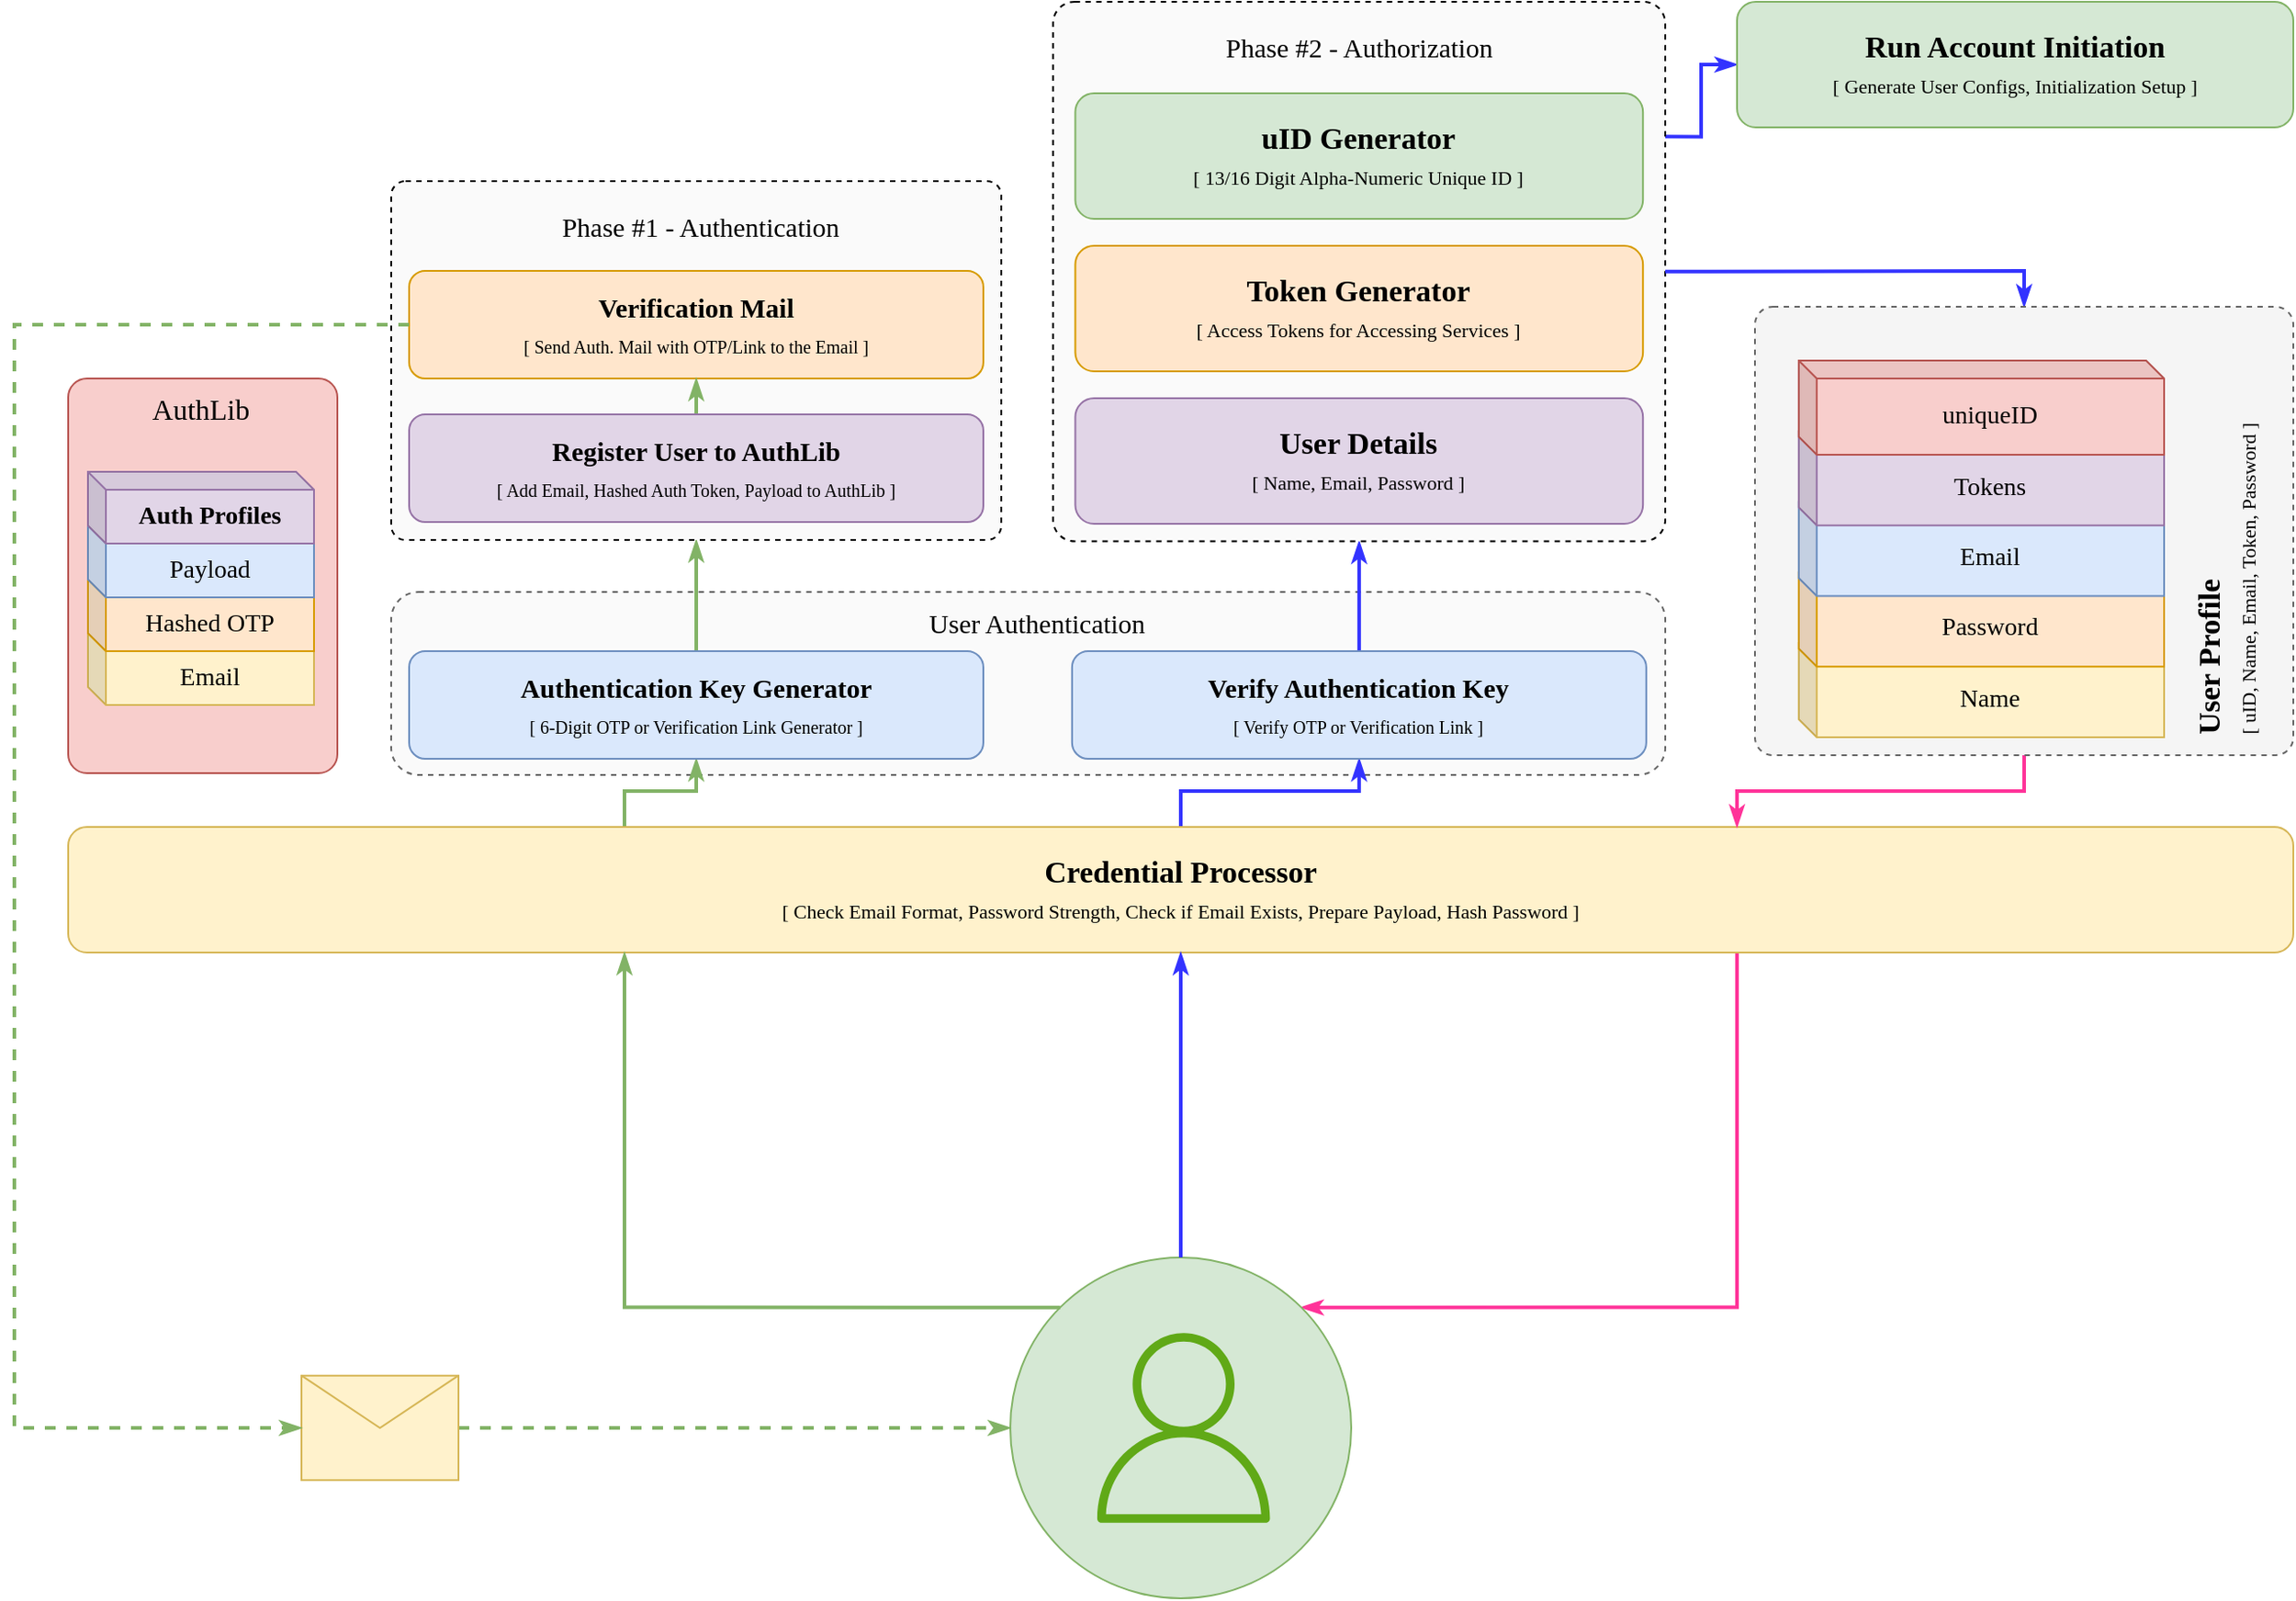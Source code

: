 <mxfile version="16.0.3" type="github">
  <diagram id="bcZGq8niX8jsSqBgnsz0" name="Page-1">
    <mxGraphModel dx="1694" dy="936" grid="1" gridSize="10" guides="1" tooltips="1" connect="1" arrows="1" fold="1" page="0" pageScale="1" pageWidth="1100" pageHeight="850" math="0" shadow="0">
      <root>
        <mxCell id="0" />
        <mxCell id="1" parent="0" />
        <mxCell id="okvVlNZ2xvB_8VoVdYBR-27" value="" style="rounded=1;whiteSpace=wrap;html=1;dashed=1;fontFamily=Work Sans;fontSource=https%3A%2F%2Ffonts.googleapis.com%2Fcss%3Ffamily%3DWork%2BSans;fontSize=16;fillColor=#FAFAFA;fontColor=#333333;strokeColor=#666666;" vertex="1" parent="1">
          <mxGeometry x="280" y="459" width="710" height="102" as="geometry" />
        </mxCell>
        <mxCell id="okvVlNZ2xvB_8VoVdYBR-78" style="edgeStyle=orthogonalEdgeStyle;rounded=0;orthogonalLoop=1;jettySize=auto;html=1;exitX=0.25;exitY=0;exitDx=0;exitDy=0;entryX=0.5;entryY=1;entryDx=0;entryDy=0;fontFamily=Work Sans;fontSource=https%3A%2F%2Ffonts.googleapis.com%2Fcss%3Ffamily%3DWork%2BSans;fontSize=8;fontColor=#0080F0;endArrow=classicThin;endFill=1;strokeColor=#82B366;strokeWidth=2;" edge="1" parent="1" source="pe7kV6N1swRoLj8WlCbN-2" target="okvVlNZ2xvB_8VoVdYBR-2">
          <mxGeometry relative="1" as="geometry" />
        </mxCell>
        <mxCell id="okvVlNZ2xvB_8VoVdYBR-80" style="edgeStyle=orthogonalEdgeStyle;rounded=0;orthogonalLoop=1;jettySize=auto;html=1;exitX=0.5;exitY=0;exitDx=0;exitDy=0;entryX=0.5;entryY=1;entryDx=0;entryDy=0;fontFamily=Work Sans;fontSource=https%3A%2F%2Ffonts.googleapis.com%2Fcss%3Ffamily%3DWork%2BSans;fontSize=8;fontColor=#0080F0;endArrow=classicThin;endFill=1;strokeColor=#3333FF;strokeWidth=2;" edge="1" parent="1" source="pe7kV6N1swRoLj8WlCbN-2" target="okvVlNZ2xvB_8VoVdYBR-23">
          <mxGeometry relative="1" as="geometry" />
        </mxCell>
        <mxCell id="okvVlNZ2xvB_8VoVdYBR-81" style="edgeStyle=orthogonalEdgeStyle;rounded=0;orthogonalLoop=1;jettySize=auto;html=1;exitX=0.75;exitY=1;exitDx=0;exitDy=0;entryX=1;entryY=0;entryDx=0;entryDy=0;fontFamily=Work Sans;fontSource=https%3A%2F%2Ffonts.googleapis.com%2Fcss%3Ffamily%3DWork%2BSans;fontSize=8;fontColor=#0080F0;endArrow=classicThin;endFill=1;strokeColor=#FF3399;strokeWidth=2;" edge="1" parent="1" source="pe7kV6N1swRoLj8WlCbN-2" target="okvVlNZ2xvB_8VoVdYBR-71">
          <mxGeometry relative="1" as="geometry">
            <Array as="points">
              <mxPoint x="1030" y="858" />
            </Array>
          </mxGeometry>
        </mxCell>
        <mxCell id="pe7kV6N1swRoLj8WlCbN-2" value="&lt;font face=&quot;Work Sans&quot; data-font-src=&quot;https://fonts.googleapis.com/css?family=Work+Sans&quot; style=&quot;line-height: 0.3&quot;&gt;&lt;b style=&quot;font-size: 17px&quot;&gt;Credential Processor&lt;/b&gt;&lt;br&gt;&lt;font style=&quot;font-size: 11px&quot;&gt;[ Check Email Format, Password Strength, Check if Email Exists, Prepare Payload, Hash Password ]&lt;/font&gt;&lt;br&gt;&lt;/font&gt;" style="rounded=1;whiteSpace=wrap;html=1;fontSize=16;fillColor=#fff2cc;strokeColor=#d6b656;" parent="1" vertex="1">
          <mxGeometry x="100" y="590" width="1240" height="70" as="geometry" />
        </mxCell>
        <mxCell id="okvVlNZ2xvB_8VoVdYBR-56" style="edgeStyle=orthogonalEdgeStyle;rounded=0;orthogonalLoop=1;jettySize=auto;html=1;exitX=0.5;exitY=0;exitDx=0;exitDy=0;entryX=0.5;entryY=1;entryDx=0;entryDy=0;fontFamily=Work Sans;fontSource=https%3A%2F%2Ffonts.googleapis.com%2Fcss%3Ffamily%3DWork%2BSans;fontSize=15;endArrow=classicThin;endFill=1;strokeColor=#82B366;strokeWidth=2;" edge="1" parent="1" source="okvVlNZ2xvB_8VoVdYBR-2" target="okvVlNZ2xvB_8VoVdYBR-50">
          <mxGeometry relative="1" as="geometry" />
        </mxCell>
        <mxCell id="okvVlNZ2xvB_8VoVdYBR-2" value="&lt;font face=&quot;Work Sans&quot; data-font-src=&quot;https://fonts.googleapis.com/css?family=Work+Sans&quot; style=&quot;line-height: 0.3&quot;&gt;&lt;b&gt;&lt;font style=&quot;font-size: 15px&quot;&gt;Authentication Key Generator&lt;/font&gt;&lt;/b&gt;&lt;br&gt;&lt;font style=&quot;font-size: 10px&quot;&gt;[ 6-Digit OTP or Verification Link Generator ]&lt;/font&gt;&lt;br&gt;&lt;/font&gt;" style="rounded=1;whiteSpace=wrap;html=1;fontSize=16;fillColor=#dae8fc;strokeColor=#6c8ebf;" vertex="1" parent="1">
          <mxGeometry x="290" y="492" width="320" height="60" as="geometry" />
        </mxCell>
        <mxCell id="okvVlNZ2xvB_8VoVdYBR-58" style="edgeStyle=orthogonalEdgeStyle;rounded=0;orthogonalLoop=1;jettySize=auto;html=1;exitX=0.5;exitY=0;exitDx=0;exitDy=0;entryX=0.5;entryY=1;entryDx=0;entryDy=0;fontFamily=Work Sans;fontSource=https%3A%2F%2Ffonts.googleapis.com%2Fcss%3Ffamily%3DWork%2BSans;fontSize=15;endArrow=classicThin;endFill=1;strokeWidth=2;strokeColor=#3333FF;" edge="1" parent="1" source="okvVlNZ2xvB_8VoVdYBR-23" target="okvVlNZ2xvB_8VoVdYBR-48">
          <mxGeometry relative="1" as="geometry" />
        </mxCell>
        <mxCell id="okvVlNZ2xvB_8VoVdYBR-23" value="&lt;font face=&quot;Work Sans&quot; data-font-src=&quot;https://fonts.googleapis.com/css?family=Work+Sans&quot; style=&quot;line-height: 0.3&quot;&gt;&lt;b&gt;&lt;font style=&quot;font-size: 15px&quot;&gt;Verify Authentication Key&lt;/font&gt;&lt;/b&gt;&lt;br&gt;&lt;font style=&quot;font-size: 10px&quot;&gt;[ Verify OTP or Verification Link ]&lt;/font&gt;&lt;br&gt;&lt;/font&gt;" style="rounded=1;whiteSpace=wrap;html=1;fontSize=16;fillColor=#dae8fc;strokeColor=#6c8ebf;" vertex="1" parent="1">
          <mxGeometry x="659.42" y="492" width="320" height="60" as="geometry" />
        </mxCell>
        <mxCell id="okvVlNZ2xvB_8VoVdYBR-28" value="User Authentication" style="text;html=1;strokeColor=none;fillColor=none;align=center;verticalAlign=middle;whiteSpace=wrap;rounded=0;dashed=1;fontFamily=Work Sans;fontSource=https%3A%2F%2Ffonts.googleapis.com%2Fcss%3Ffamily%3DWork%2BSans;fontSize=15;" vertex="1" parent="1">
          <mxGeometry x="560" y="466" width="160" height="20" as="geometry" />
        </mxCell>
        <mxCell id="okvVlNZ2xvB_8VoVdYBR-29" value="" style="group" vertex="1" connectable="0" parent="1">
          <mxGeometry x="100" y="340" width="150" height="220" as="geometry" />
        </mxCell>
        <mxCell id="okvVlNZ2xvB_8VoVdYBR-8" value="" style="rounded=1;whiteSpace=wrap;html=1;fontSize=10;arcSize=7;fillColor=#f8cecc;strokeColor=#b85450;" vertex="1" parent="okvVlNZ2xvB_8VoVdYBR-29">
          <mxGeometry width="150" height="220" as="geometry" />
        </mxCell>
        <mxCell id="okvVlNZ2xvB_8VoVdYBR-9" value="AuthLib" style="text;html=1;strokeColor=none;fillColor=none;align=center;verticalAlign=middle;whiteSpace=wrap;rounded=0;fontSize=16;fontFamily=Work Sans;fontSource=https%3A%2F%2Ffonts.googleapis.com%2Fcss%3Ffamily%3DWork%2BSans;" vertex="1" parent="okvVlNZ2xvB_8VoVdYBR-29">
          <mxGeometry x="44" y="7" width="60" height="20" as="geometry" />
        </mxCell>
        <mxCell id="okvVlNZ2xvB_8VoVdYBR-16" value="" style="group" vertex="1" connectable="0" parent="okvVlNZ2xvB_8VoVdYBR-29">
          <mxGeometry x="11" y="52" width="126" height="130" as="geometry" />
        </mxCell>
        <mxCell id="okvVlNZ2xvB_8VoVdYBR-11" value="Email" style="shape=cube;whiteSpace=wrap;html=1;boundedLbl=1;backgroundOutline=1;darkOpacity=0.05;darkOpacity2=0.1;fontFamily=Work Sans;fontSource=https%3A%2F%2Ffonts.googleapis.com%2Fcss%3Ffamily%3DWork%2BSans;fontSize=14;size=10;fillColor=#fff2cc;strokeColor=#d6b656;" vertex="1" parent="okvVlNZ2xvB_8VoVdYBR-16">
          <mxGeometry y="90" width="126" height="40" as="geometry" />
        </mxCell>
        <mxCell id="okvVlNZ2xvB_8VoVdYBR-12" value="Hashed OTP" style="shape=cube;whiteSpace=wrap;html=1;boundedLbl=1;backgroundOutline=1;darkOpacity=0.05;darkOpacity2=0.1;fontFamily=Work Sans;fontSource=https%3A%2F%2Ffonts.googleapis.com%2Fcss%3Ffamily%3DWork%2BSans;fontSize=14;size=10;fillColor=#ffe6cc;strokeColor=#d79b00;" vertex="1" parent="okvVlNZ2xvB_8VoVdYBR-16">
          <mxGeometry y="60" width="126" height="40" as="geometry" />
        </mxCell>
        <mxCell id="okvVlNZ2xvB_8VoVdYBR-13" value="Payload" style="shape=cube;whiteSpace=wrap;html=1;boundedLbl=1;backgroundOutline=1;darkOpacity=0.05;darkOpacity2=0.1;fontFamily=Work Sans;fontSource=https%3A%2F%2Ffonts.googleapis.com%2Fcss%3Ffamily%3DWork%2BSans;fontSize=14;size=10;fillColor=#dae8fc;strokeColor=#6c8ebf;" vertex="1" parent="okvVlNZ2xvB_8VoVdYBR-16">
          <mxGeometry y="30" width="126" height="40" as="geometry" />
        </mxCell>
        <mxCell id="okvVlNZ2xvB_8VoVdYBR-15" value="&lt;b&gt;Auth Profiles&lt;/b&gt;" style="shape=cube;whiteSpace=wrap;html=1;boundedLbl=1;backgroundOutline=1;darkOpacity=0.05;darkOpacity2=0.1;fontFamily=Work Sans;fontSource=https%3A%2F%2Ffonts.googleapis.com%2Fcss%3Ffamily%3DWork%2BSans;fontSize=14;size=10;fillColor=#e1d5e7;strokeColor=#9673a6;" vertex="1" parent="okvVlNZ2xvB_8VoVdYBR-16">
          <mxGeometry width="126" height="40" as="geometry" />
        </mxCell>
        <mxCell id="okvVlNZ2xvB_8VoVdYBR-63" style="edgeStyle=orthogonalEdgeStyle;rounded=0;orthogonalLoop=1;jettySize=auto;html=1;fontFamily=Work Sans;fontSource=https%3A%2F%2Ffonts.googleapis.com%2Fcss%3Ffamily%3DWork%2BSans;fontSize=15;endArrow=classicThin;endFill=1;entryX=0;entryY=0.5;entryDx=0;entryDy=0;exitX=1;exitY=0.25;exitDx=0;exitDy=0;strokeWidth=2;strokeColor=#3333FF;" edge="1" parent="1" source="okvVlNZ2xvB_8VoVdYBR-48" target="okvVlNZ2xvB_8VoVdYBR-47">
          <mxGeometry relative="1" as="geometry">
            <mxPoint x="1002" y="165" as="sourcePoint" />
          </mxGeometry>
        </mxCell>
        <mxCell id="okvVlNZ2xvB_8VoVdYBR-47" value="&lt;font face=&quot;Work Sans&quot; data-font-src=&quot;https://fonts.googleapis.com/css?family=Work+Sans&quot; style=&quot;line-height: 0.3&quot;&gt;&lt;b style=&quot;font-size: 17px&quot;&gt;Run Account Initiation&lt;/b&gt;&lt;br&gt;&lt;font style=&quot;font-size: 11px&quot;&gt;[ Generate User Configs, Initialization Setup ]&lt;/font&gt;&lt;br&gt;&lt;/font&gt;" style="rounded=1;whiteSpace=wrap;html=1;fontSize=16;fillColor=#d5e8d4;strokeColor=#82b366;" vertex="1" parent="1">
          <mxGeometry x="1030" y="130" width="310" height="70" as="geometry" />
        </mxCell>
        <mxCell id="okvVlNZ2xvB_8VoVdYBR-54" value="" style="group" vertex="1" connectable="0" parent="1">
          <mxGeometry x="648.83" y="130" width="341.17" height="300.75" as="geometry" />
        </mxCell>
        <mxCell id="okvVlNZ2xvB_8VoVdYBR-48" value="" style="rounded=1;whiteSpace=wrap;html=1;dashed=1;fontFamily=Work Sans;fontSource=https%3A%2F%2Ffonts.googleapis.com%2Fcss%3Ffamily%3DWork%2BSans;fontSize=15;fillColor=#FAFAFA;arcSize=4;" vertex="1" parent="okvVlNZ2xvB_8VoVdYBR-54">
          <mxGeometry width="341.17" height="300.75" as="geometry" />
        </mxCell>
        <mxCell id="okvVlNZ2xvB_8VoVdYBR-1" value="&lt;font face=&quot;Work Sans&quot; data-font-src=&quot;https://fonts.googleapis.com/css?family=Work+Sans&quot; style=&quot;line-height: 0.3&quot;&gt;&lt;b style=&quot;font-size: 17px&quot;&gt;Token Generator&lt;/b&gt;&lt;br&gt;&lt;font style=&quot;font-size: 11px&quot;&gt;[ Access Tokens for Accessing Services ]&lt;/font&gt;&lt;br&gt;&lt;/font&gt;" style="rounded=1;whiteSpace=wrap;html=1;fontSize=16;fillColor=#ffe6cc;strokeColor=#d79b00;" vertex="1" parent="okvVlNZ2xvB_8VoVdYBR-54">
          <mxGeometry x="12.403" y="136" width="316.365" height="70" as="geometry" />
        </mxCell>
        <mxCell id="okvVlNZ2xvB_8VoVdYBR-33" value="&lt;font face=&quot;Work Sans&quot; data-font-src=&quot;https://fonts.googleapis.com/css?family=Work+Sans&quot; style=&quot;line-height: 0.3&quot;&gt;&lt;b style=&quot;font-size: 17px&quot;&gt;User Details&lt;/b&gt;&lt;br&gt;&lt;font style=&quot;font-size: 11px&quot;&gt;[ Name, Email, Password ]&lt;/font&gt;&lt;br&gt;&lt;/font&gt;" style="rounded=1;whiteSpace=wrap;html=1;fontSize=16;fillColor=#e1d5e7;strokeColor=#9673a6;" vertex="1" parent="okvVlNZ2xvB_8VoVdYBR-54">
          <mxGeometry x="12.403" y="221" width="316.365" height="70" as="geometry" />
        </mxCell>
        <mxCell id="pe7kV6N1swRoLj8WlCbN-1" value="&lt;font face=&quot;Work Sans&quot; data-font-src=&quot;https://fonts.googleapis.com/css?family=Work+Sans&quot; style=&quot;line-height: 0.3&quot;&gt;&lt;b style=&quot;font-size: 17px&quot;&gt;uID Generator&lt;/b&gt;&lt;br&gt;&lt;font style=&quot;font-size: 11px&quot;&gt;[ 13/16 Digit Alpha-Numeric Unique ID ]&lt;/font&gt;&lt;br&gt;&lt;/font&gt;" style="rounded=1;whiteSpace=wrap;html=1;fontSize=16;fillColor=#d5e8d4;strokeColor=#82b366;" parent="okvVlNZ2xvB_8VoVdYBR-54" vertex="1">
          <mxGeometry x="12.403" y="51" width="316.365" height="70" as="geometry" />
        </mxCell>
        <mxCell id="okvVlNZ2xvB_8VoVdYBR-53" value="Phase #2 - Authorization" style="text;html=1;strokeColor=none;fillColor=none;align=center;verticalAlign=middle;whiteSpace=wrap;rounded=0;dashed=1;fontFamily=Work Sans;fontSource=https%3A%2F%2Ffonts.googleapis.com%2Fcss%3Ffamily%3DWork%2BSans;fontSize=15;" vertex="1" parent="okvVlNZ2xvB_8VoVdYBR-54">
          <mxGeometry x="59.272" y="10" width="222.627" height="30" as="geometry" />
        </mxCell>
        <mxCell id="okvVlNZ2xvB_8VoVdYBR-55" value="" style="group" vertex="1" connectable="0" parent="1">
          <mxGeometry x="280" y="230" width="340" height="200" as="geometry" />
        </mxCell>
        <mxCell id="okvVlNZ2xvB_8VoVdYBR-50" value="" style="rounded=1;whiteSpace=wrap;html=1;dashed=1;fontFamily=Work Sans;fontSource=https%3A%2F%2Ffonts.googleapis.com%2Fcss%3Ffamily%3DWork%2BSans;fontSize=15;fillColor=#FAFAFA;arcSize=4;" vertex="1" parent="okvVlNZ2xvB_8VoVdYBR-55">
          <mxGeometry width="340" height="200" as="geometry" />
        </mxCell>
        <mxCell id="okvVlNZ2xvB_8VoVdYBR-4" value="&lt;font face=&quot;Work Sans&quot; data-font-src=&quot;https://fonts.googleapis.com/css?family=Work+Sans&quot; style=&quot;line-height: 0.3&quot;&gt;&lt;span style=&quot;font-size: 15px&quot;&gt;&lt;b&gt;Verification Mail&lt;/b&gt;&lt;/span&gt;&lt;br&gt;&lt;font style=&quot;font-size: 10px&quot;&gt;[ Send Auth. Mail with OTP/Link to the Email ]&lt;/font&gt;&lt;br&gt;&lt;/font&gt;" style="rounded=1;whiteSpace=wrap;html=1;fontSize=16;fillColor=#ffe6cc;strokeColor=#d79b00;" vertex="1" parent="okvVlNZ2xvB_8VoVdYBR-55">
          <mxGeometry x="10" y="50" width="320" height="60" as="geometry" />
        </mxCell>
        <mxCell id="okvVlNZ2xvB_8VoVdYBR-57" style="edgeStyle=orthogonalEdgeStyle;rounded=0;orthogonalLoop=1;jettySize=auto;html=1;exitX=0.5;exitY=0;exitDx=0;exitDy=0;entryX=0.5;entryY=1;entryDx=0;entryDy=0;fontFamily=Work Sans;fontSource=https%3A%2F%2Ffonts.googleapis.com%2Fcss%3Ffamily%3DWork%2BSans;fontSize=15;endArrow=classicThin;endFill=1;strokeWidth=2;strokeColor=#82B366;" edge="1" parent="okvVlNZ2xvB_8VoVdYBR-55" source="okvVlNZ2xvB_8VoVdYBR-5" target="okvVlNZ2xvB_8VoVdYBR-4">
          <mxGeometry relative="1" as="geometry" />
        </mxCell>
        <mxCell id="okvVlNZ2xvB_8VoVdYBR-5" value="&lt;font face=&quot;Work Sans&quot; data-font-src=&quot;https://fonts.googleapis.com/css?family=Work+Sans&quot; style=&quot;line-height: 0.3&quot;&gt;&lt;b&gt;&lt;font style=&quot;font-size: 15px&quot;&gt;Register User to AuthLib&lt;/font&gt;&lt;/b&gt;&lt;br&gt;&lt;font style=&quot;font-size: 10px&quot;&gt;[ Add Email, Hashed Auth Token, Payload to AuthLib ]&lt;/font&gt;&lt;br&gt;&lt;/font&gt;" style="rounded=1;whiteSpace=wrap;html=1;fontSize=16;fillColor=#e1d5e7;strokeColor=#9673a6;" vertex="1" parent="okvVlNZ2xvB_8VoVdYBR-55">
          <mxGeometry x="10" y="130" width="320" height="60" as="geometry" />
        </mxCell>
        <mxCell id="okvVlNZ2xvB_8VoVdYBR-51" value="Phase #1 - Authentication" style="text;html=1;strokeColor=none;fillColor=none;align=center;verticalAlign=middle;whiteSpace=wrap;rounded=0;dashed=1;fontFamily=Work Sans;fontSource=https%3A%2F%2Ffonts.googleapis.com%2Fcss%3Ffamily%3DWork%2BSans;fontSize=15;" vertex="1" parent="okvVlNZ2xvB_8VoVdYBR-55">
          <mxGeometry x="75" y="10" width="195" height="30" as="geometry" />
        </mxCell>
        <mxCell id="okvVlNZ2xvB_8VoVdYBR-59" style="edgeStyle=orthogonalEdgeStyle;rounded=0;orthogonalLoop=1;jettySize=auto;html=1;exitX=1;exitY=0.5;exitDx=0;exitDy=0;entryX=0.5;entryY=0;entryDx=0;entryDy=0;fontFamily=Work Sans;fontSource=https%3A%2F%2Ffonts.googleapis.com%2Fcss%3Ffamily%3DWork%2BSans;fontSize=15;endArrow=classicThin;endFill=1;strokeWidth=2;strokeColor=#3333FF;" edge="1" parent="1" source="okvVlNZ2xvB_8VoVdYBR-48" target="okvVlNZ2xvB_8VoVdYBR-34">
          <mxGeometry relative="1" as="geometry" />
        </mxCell>
        <mxCell id="okvVlNZ2xvB_8VoVdYBR-82" style="edgeStyle=orthogonalEdgeStyle;rounded=0;orthogonalLoop=1;jettySize=auto;html=1;exitX=0.5;exitY=1;exitDx=0;exitDy=0;entryX=0.75;entryY=0;entryDx=0;entryDy=0;fontFamily=Work Sans;fontSource=https%3A%2F%2Ffonts.googleapis.com%2Fcss%3Ffamily%3DWork%2BSans;fontSize=8;fontColor=#0080F0;endArrow=classicThin;endFill=1;strokeColor=#FF3399;strokeWidth=2;" edge="1" parent="1" source="okvVlNZ2xvB_8VoVdYBR-34" target="pe7kV6N1swRoLj8WlCbN-2">
          <mxGeometry relative="1" as="geometry" />
        </mxCell>
        <mxCell id="okvVlNZ2xvB_8VoVdYBR-34" value="&lt;font face=&quot;Work Sans&quot; data-font-src=&quot;https://fonts.googleapis.com/css?family=Work+Sans&quot; style=&quot;line-height: 0.3&quot;&gt;&lt;br&gt;&lt;/font&gt;" style="rounded=1;whiteSpace=wrap;html=1;fontSize=16;fillColor=#f5f5f5;strokeColor=#666666;arcSize=4;fontColor=#333333;dashed=1;" vertex="1" parent="1">
          <mxGeometry x="1040" y="300" width="300" height="250" as="geometry" />
        </mxCell>
        <mxCell id="okvVlNZ2xvB_8VoVdYBR-41" value="" style="group" vertex="1" connectable="0" parent="1">
          <mxGeometry x="1064.4" y="330" width="203.6" height="210" as="geometry" />
        </mxCell>
        <mxCell id="okvVlNZ2xvB_8VoVdYBR-36" value="Name" style="shape=cube;whiteSpace=wrap;html=1;boundedLbl=1;backgroundOutline=1;darkOpacity=0.05;darkOpacity2=0.1;fontFamily=Work Sans;fontSource=https%3A%2F%2Ffonts.googleapis.com%2Fcss%3Ffamily%3DWork%2BSans;fontSize=14;size=10;fillColor=#fff2cc;strokeColor=#d6b656;" vertex="1" parent="okvVlNZ2xvB_8VoVdYBR-41">
          <mxGeometry y="157.5" width="203.6" height="52.5" as="geometry" />
        </mxCell>
        <mxCell id="okvVlNZ2xvB_8VoVdYBR-37" value="Password" style="shape=cube;whiteSpace=wrap;html=1;boundedLbl=1;backgroundOutline=1;darkOpacity=0.05;darkOpacity2=0.1;fontFamily=Work Sans;fontSource=https%3A%2F%2Ffonts.googleapis.com%2Fcss%3Ffamily%3DWork%2BSans;fontSize=14;size=10;fillColor=#ffe6cc;strokeColor=#d79b00;" vertex="1" parent="okvVlNZ2xvB_8VoVdYBR-41">
          <mxGeometry y="118.125" width="203.6" height="52.5" as="geometry" />
        </mxCell>
        <mxCell id="okvVlNZ2xvB_8VoVdYBR-38" value="Email" style="shape=cube;whiteSpace=wrap;html=1;boundedLbl=1;backgroundOutline=1;darkOpacity=0.05;darkOpacity2=0.1;fontFamily=Work Sans;fontSource=https%3A%2F%2Ffonts.googleapis.com%2Fcss%3Ffamily%3DWork%2BSans;fontSize=14;size=10;fillColor=#dae8fc;strokeColor=#6c8ebf;" vertex="1" parent="okvVlNZ2xvB_8VoVdYBR-41">
          <mxGeometry y="78.75" width="203.6" height="52.5" as="geometry" />
        </mxCell>
        <mxCell id="okvVlNZ2xvB_8VoVdYBR-39" value="Tokens" style="shape=cube;whiteSpace=wrap;html=1;boundedLbl=1;backgroundOutline=1;darkOpacity=0.05;darkOpacity2=0.1;fontFamily=Work Sans;fontSource=https%3A%2F%2Ffonts.googleapis.com%2Fcss%3Ffamily%3DWork%2BSans;fontSize=14;size=10;fillColor=#e1d5e7;strokeColor=#9673a6;" vertex="1" parent="okvVlNZ2xvB_8VoVdYBR-41">
          <mxGeometry y="39.375" width="203.6" height="52.5" as="geometry" />
        </mxCell>
        <mxCell id="okvVlNZ2xvB_8VoVdYBR-40" value="uniqueID" style="shape=cube;whiteSpace=wrap;html=1;boundedLbl=1;backgroundOutline=1;darkOpacity=0.05;darkOpacity2=0.1;fontFamily=Work Sans;fontSource=https%3A%2F%2Ffonts.googleapis.com%2Fcss%3Ffamily%3DWork%2BSans;fontSize=14;size=10;fillColor=#f8cecc;strokeColor=#b85450;" vertex="1" parent="okvVlNZ2xvB_8VoVdYBR-41">
          <mxGeometry width="203.6" height="52.5" as="geometry" />
        </mxCell>
        <mxCell id="okvVlNZ2xvB_8VoVdYBR-43" value="&lt;b style=&quot;font-size: 17px&quot;&gt;User Profile&lt;/b&gt;&lt;br style=&quot;font-size: 16px&quot;&gt;&lt;font style=&quot;font-size: 11px&quot;&gt;[ uID, Name, Email, Token, Password ]&lt;/font&gt;" style="text;html=1;strokeColor=none;fillColor=none;align=left;verticalAlign=middle;whiteSpace=wrap;rounded=0;dashed=1;fontFamily=Work Sans;fontSource=https%3A%2F%2Ffonts.googleapis.com%2Fcss%3Ffamily%3DWork%2BSans;fontSize=15;rotation=-90;" vertex="1" parent="1">
          <mxGeometry x="1198" y="410" width="210.4" height="50" as="geometry" />
        </mxCell>
        <mxCell id="okvVlNZ2xvB_8VoVdYBR-73" value="" style="group" vertex="1" connectable="0" parent="1">
          <mxGeometry x="625" y="830" width="190" height="190" as="geometry" />
        </mxCell>
        <mxCell id="okvVlNZ2xvB_8VoVdYBR-71" value="" style="ellipse;whiteSpace=wrap;html=1;aspect=fixed;fontFamily=Work Sans;fontSource=https%3A%2F%2Ffonts.googleapis.com%2Fcss%3Ffamily%3DWork%2BSans;fontSize=8;strokeColor=#82b366;fillColor=#d5e8d4;" vertex="1" parent="okvVlNZ2xvB_8VoVdYBR-73">
          <mxGeometry width="190" height="190" as="geometry" />
        </mxCell>
        <mxCell id="okvVlNZ2xvB_8VoVdYBR-72" value="" style="sketch=0;outlineConnect=0;dashed=0;verticalLabelPosition=bottom;verticalAlign=top;align=center;html=1;fontSize=12;fontStyle=0;aspect=fixed;pointerEvents=1;shape=mxgraph.aws4.user;fontFamily=Work Sans;fontSource=https%3A%2F%2Ffonts.googleapis.com%2Fcss%3Ffamily%3DWork%2BSans;fillColor=#60a917;fontColor=#ffffff;strokeColor=#2D7600;" vertex="1" parent="okvVlNZ2xvB_8VoVdYBR-73">
          <mxGeometry x="43.659" y="42.071" width="105.857" height="105.857" as="geometry" />
        </mxCell>
        <mxCell id="okvVlNZ2xvB_8VoVdYBR-76" style="edgeStyle=orthogonalEdgeStyle;rounded=0;orthogonalLoop=1;jettySize=auto;html=1;exitX=1;exitY=0.5;exitDx=0;exitDy=0;entryX=0;entryY=0.5;entryDx=0;entryDy=0;dashed=1;fontFamily=Work Sans;fontSource=https%3A%2F%2Ffonts.googleapis.com%2Fcss%3Ffamily%3DWork%2BSans;fontSize=8;fontColor=#0080F0;endArrow=classicThin;endFill=1;strokeColor=#82B366;strokeWidth=2;" edge="1" parent="1" source="okvVlNZ2xvB_8VoVdYBR-74" target="okvVlNZ2xvB_8VoVdYBR-71">
          <mxGeometry relative="1" as="geometry" />
        </mxCell>
        <mxCell id="okvVlNZ2xvB_8VoVdYBR-74" value="" style="shape=message;html=1;whiteSpace=wrap;html=1;outlineConnect=0;fontFamily=Work Sans;fontSource=https%3A%2F%2Ffonts.googleapis.com%2Fcss%3Ffamily%3DWork%2BSans;fontSize=8;strokeColor=#d6b656;fillColor=#fff2cc;" vertex="1" parent="1">
          <mxGeometry x="230" y="895.83" width="87.49" height="58.33" as="geometry" />
        </mxCell>
        <mxCell id="okvVlNZ2xvB_8VoVdYBR-75" style="edgeStyle=orthogonalEdgeStyle;rounded=0;orthogonalLoop=1;jettySize=auto;html=1;exitX=0;exitY=0.5;exitDx=0;exitDy=0;entryX=0;entryY=0.5;entryDx=0;entryDy=0;fontFamily=Work Sans;fontSource=https%3A%2F%2Ffonts.googleapis.com%2Fcss%3Ffamily%3DWork%2BSans;fontSize=8;fontColor=#0080F0;endArrow=classicThin;endFill=1;dashed=1;strokeColor=#82B366;strokeWidth=2;" edge="1" parent="1" source="okvVlNZ2xvB_8VoVdYBR-4" target="okvVlNZ2xvB_8VoVdYBR-74">
          <mxGeometry relative="1" as="geometry">
            <Array as="points">
              <mxPoint x="70" y="310" />
              <mxPoint x="70" y="925" />
            </Array>
          </mxGeometry>
        </mxCell>
        <mxCell id="okvVlNZ2xvB_8VoVdYBR-77" style="edgeStyle=orthogonalEdgeStyle;rounded=0;orthogonalLoop=1;jettySize=auto;html=1;entryX=0.25;entryY=1;entryDx=0;entryDy=0;fontFamily=Work Sans;fontSource=https%3A%2F%2Ffonts.googleapis.com%2Fcss%3Ffamily%3DWork%2BSans;fontSize=8;fontColor=#0080F0;endArrow=classicThin;endFill=1;strokeColor=#82B366;strokeWidth=2;exitX=0;exitY=0;exitDx=0;exitDy=0;" edge="1" parent="1" source="okvVlNZ2xvB_8VoVdYBR-71" target="pe7kV6N1swRoLj8WlCbN-2">
          <mxGeometry relative="1" as="geometry">
            <mxPoint x="653" y="840" as="sourcePoint" />
            <Array as="points">
              <mxPoint x="410" y="858" />
            </Array>
          </mxGeometry>
        </mxCell>
        <mxCell id="okvVlNZ2xvB_8VoVdYBR-79" style="edgeStyle=orthogonalEdgeStyle;rounded=0;orthogonalLoop=1;jettySize=auto;html=1;exitX=0.5;exitY=0;exitDx=0;exitDy=0;entryX=0.5;entryY=1;entryDx=0;entryDy=0;fontFamily=Work Sans;fontSource=https%3A%2F%2Ffonts.googleapis.com%2Fcss%3Ffamily%3DWork%2BSans;fontSize=8;fontColor=#0080F0;endArrow=classicThin;endFill=1;strokeColor=#3333FF;strokeWidth=2;" edge="1" parent="1" source="okvVlNZ2xvB_8VoVdYBR-71" target="pe7kV6N1swRoLj8WlCbN-2">
          <mxGeometry relative="1" as="geometry" />
        </mxCell>
      </root>
    </mxGraphModel>
  </diagram>
</mxfile>
